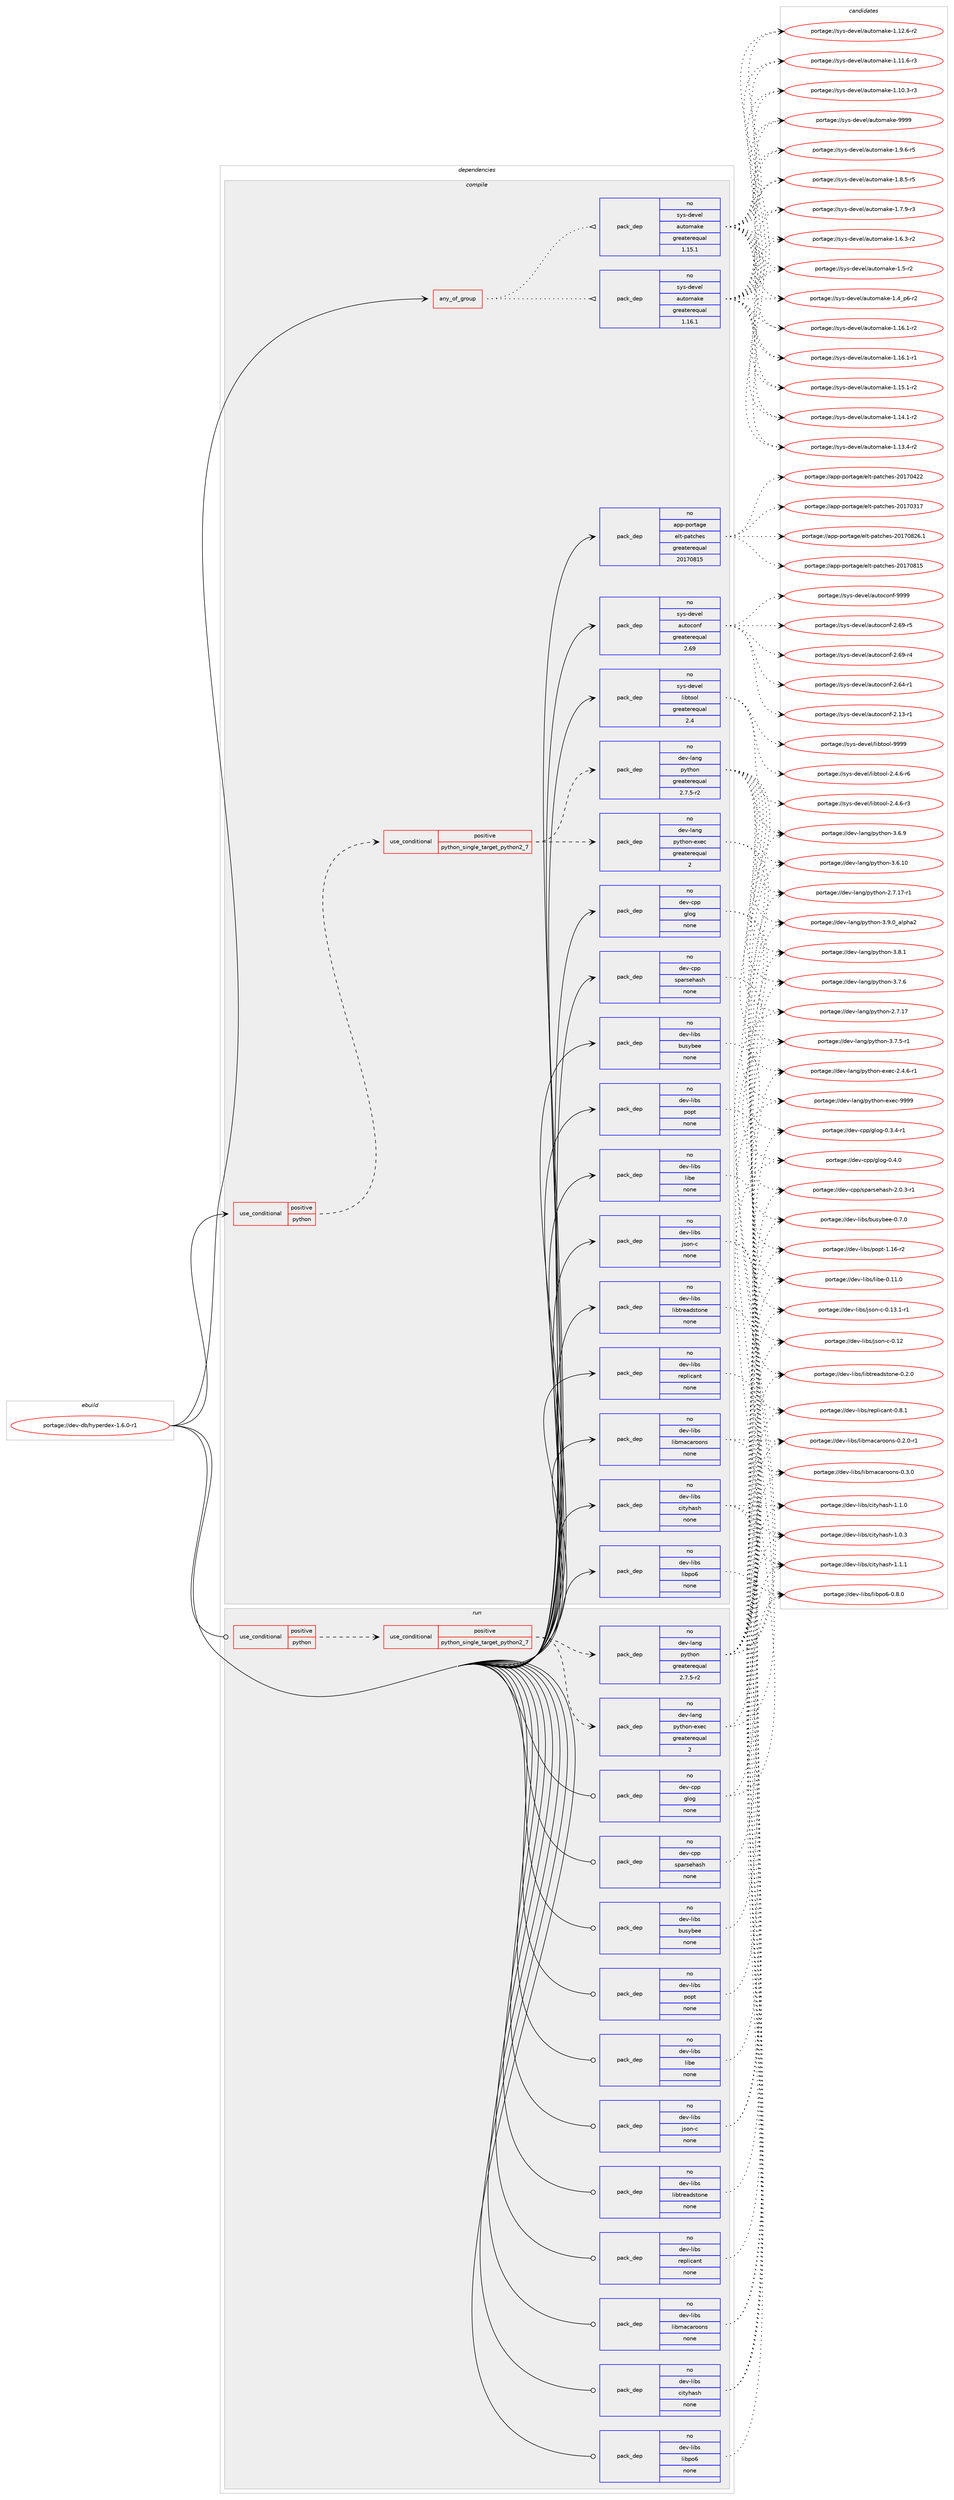 digraph prolog {

# *************
# Graph options
# *************

newrank=true;
concentrate=true;
compound=true;
graph [rankdir=LR,fontname=Helvetica,fontsize=10,ranksep=1.5];#, ranksep=2.5, nodesep=0.2];
edge  [arrowhead=vee];
node  [fontname=Helvetica,fontsize=10];

# **********
# The ebuild
# **********

subgraph cluster_leftcol {
color=gray;
label=<<i>ebuild</i>>;
id [label="portage://dev-db/hyperdex-1.6.0-r1", color=red, width=4, href="../dev-db/hyperdex-1.6.0-r1.svg"];
}

# ****************
# The dependencies
# ****************

subgraph cluster_midcol {
color=gray;
label=<<i>dependencies</i>>;
subgraph cluster_compile {
fillcolor="#eeeeee";
style=filled;
label=<<i>compile</i>>;
subgraph any7057 {
dependency584741 [label=<<TABLE BORDER="0" CELLBORDER="1" CELLSPACING="0" CELLPADDING="4"><TR><TD CELLPADDING="10">any_of_group</TD></TR></TABLE>>, shape=none, color=red];subgraph pack438717 {
dependency584742 [label=<<TABLE BORDER="0" CELLBORDER="1" CELLSPACING="0" CELLPADDING="4" WIDTH="220"><TR><TD ROWSPAN="6" CELLPADDING="30">pack_dep</TD></TR><TR><TD WIDTH="110">no</TD></TR><TR><TD>sys-devel</TD></TR><TR><TD>automake</TD></TR><TR><TD>greaterequal</TD></TR><TR><TD>1.16.1</TD></TR></TABLE>>, shape=none, color=blue];
}
dependency584741:e -> dependency584742:w [weight=20,style="dotted",arrowhead="oinv"];
subgraph pack438718 {
dependency584743 [label=<<TABLE BORDER="0" CELLBORDER="1" CELLSPACING="0" CELLPADDING="4" WIDTH="220"><TR><TD ROWSPAN="6" CELLPADDING="30">pack_dep</TD></TR><TR><TD WIDTH="110">no</TD></TR><TR><TD>sys-devel</TD></TR><TR><TD>automake</TD></TR><TR><TD>greaterequal</TD></TR><TR><TD>1.15.1</TD></TR></TABLE>>, shape=none, color=blue];
}
dependency584741:e -> dependency584743:w [weight=20,style="dotted",arrowhead="oinv"];
}
id:e -> dependency584741:w [weight=20,style="solid",arrowhead="vee"];
subgraph cond138706 {
dependency584744 [label=<<TABLE BORDER="0" CELLBORDER="1" CELLSPACING="0" CELLPADDING="4"><TR><TD ROWSPAN="3" CELLPADDING="10">use_conditional</TD></TR><TR><TD>positive</TD></TR><TR><TD>python</TD></TR></TABLE>>, shape=none, color=red];
subgraph cond138707 {
dependency584745 [label=<<TABLE BORDER="0" CELLBORDER="1" CELLSPACING="0" CELLPADDING="4"><TR><TD ROWSPAN="3" CELLPADDING="10">use_conditional</TD></TR><TR><TD>positive</TD></TR><TR><TD>python_single_target_python2_7</TD></TR></TABLE>>, shape=none, color=red];
subgraph pack438719 {
dependency584746 [label=<<TABLE BORDER="0" CELLBORDER="1" CELLSPACING="0" CELLPADDING="4" WIDTH="220"><TR><TD ROWSPAN="6" CELLPADDING="30">pack_dep</TD></TR><TR><TD WIDTH="110">no</TD></TR><TR><TD>dev-lang</TD></TR><TR><TD>python</TD></TR><TR><TD>greaterequal</TD></TR><TR><TD>2.7.5-r2</TD></TR></TABLE>>, shape=none, color=blue];
}
dependency584745:e -> dependency584746:w [weight=20,style="dashed",arrowhead="vee"];
subgraph pack438720 {
dependency584747 [label=<<TABLE BORDER="0" CELLBORDER="1" CELLSPACING="0" CELLPADDING="4" WIDTH="220"><TR><TD ROWSPAN="6" CELLPADDING="30">pack_dep</TD></TR><TR><TD WIDTH="110">no</TD></TR><TR><TD>dev-lang</TD></TR><TR><TD>python-exec</TD></TR><TR><TD>greaterequal</TD></TR><TR><TD>2</TD></TR></TABLE>>, shape=none, color=blue];
}
dependency584745:e -> dependency584747:w [weight=20,style="dashed",arrowhead="vee"];
}
dependency584744:e -> dependency584745:w [weight=20,style="dashed",arrowhead="vee"];
}
id:e -> dependency584744:w [weight=20,style="solid",arrowhead="vee"];
subgraph pack438721 {
dependency584748 [label=<<TABLE BORDER="0" CELLBORDER="1" CELLSPACING="0" CELLPADDING="4" WIDTH="220"><TR><TD ROWSPAN="6" CELLPADDING="30">pack_dep</TD></TR><TR><TD WIDTH="110">no</TD></TR><TR><TD>app-portage</TD></TR><TR><TD>elt-patches</TD></TR><TR><TD>greaterequal</TD></TR><TR><TD>20170815</TD></TR></TABLE>>, shape=none, color=blue];
}
id:e -> dependency584748:w [weight=20,style="solid",arrowhead="vee"];
subgraph pack438722 {
dependency584749 [label=<<TABLE BORDER="0" CELLBORDER="1" CELLSPACING="0" CELLPADDING="4" WIDTH="220"><TR><TD ROWSPAN="6" CELLPADDING="30">pack_dep</TD></TR><TR><TD WIDTH="110">no</TD></TR><TR><TD>dev-cpp</TD></TR><TR><TD>glog</TD></TR><TR><TD>none</TD></TR><TR><TD></TD></TR></TABLE>>, shape=none, color=blue];
}
id:e -> dependency584749:w [weight=20,style="solid",arrowhead="vee"];
subgraph pack438723 {
dependency584750 [label=<<TABLE BORDER="0" CELLBORDER="1" CELLSPACING="0" CELLPADDING="4" WIDTH="220"><TR><TD ROWSPAN="6" CELLPADDING="30">pack_dep</TD></TR><TR><TD WIDTH="110">no</TD></TR><TR><TD>dev-cpp</TD></TR><TR><TD>sparsehash</TD></TR><TR><TD>none</TD></TR><TR><TD></TD></TR></TABLE>>, shape=none, color=blue];
}
id:e -> dependency584750:w [weight=20,style="solid",arrowhead="vee"];
subgraph pack438724 {
dependency584751 [label=<<TABLE BORDER="0" CELLBORDER="1" CELLSPACING="0" CELLPADDING="4" WIDTH="220"><TR><TD ROWSPAN="6" CELLPADDING="30">pack_dep</TD></TR><TR><TD WIDTH="110">no</TD></TR><TR><TD>dev-libs</TD></TR><TR><TD>busybee</TD></TR><TR><TD>none</TD></TR><TR><TD></TD></TR></TABLE>>, shape=none, color=blue];
}
id:e -> dependency584751:w [weight=20,style="solid",arrowhead="vee"];
subgraph pack438725 {
dependency584752 [label=<<TABLE BORDER="0" CELLBORDER="1" CELLSPACING="0" CELLPADDING="4" WIDTH="220"><TR><TD ROWSPAN="6" CELLPADDING="30">pack_dep</TD></TR><TR><TD WIDTH="110">no</TD></TR><TR><TD>dev-libs</TD></TR><TR><TD>cityhash</TD></TR><TR><TD>none</TD></TR><TR><TD></TD></TR></TABLE>>, shape=none, color=blue];
}
id:e -> dependency584752:w [weight=20,style="solid",arrowhead="vee"];
subgraph pack438726 {
dependency584753 [label=<<TABLE BORDER="0" CELLBORDER="1" CELLSPACING="0" CELLPADDING="4" WIDTH="220"><TR><TD ROWSPAN="6" CELLPADDING="30">pack_dep</TD></TR><TR><TD WIDTH="110">no</TD></TR><TR><TD>dev-libs</TD></TR><TR><TD>json-c</TD></TR><TR><TD>none</TD></TR><TR><TD></TD></TR></TABLE>>, shape=none, color=blue];
}
id:e -> dependency584753:w [weight=20,style="solid",arrowhead="vee"];
subgraph pack438727 {
dependency584754 [label=<<TABLE BORDER="0" CELLBORDER="1" CELLSPACING="0" CELLPADDING="4" WIDTH="220"><TR><TD ROWSPAN="6" CELLPADDING="30">pack_dep</TD></TR><TR><TD WIDTH="110">no</TD></TR><TR><TD>dev-libs</TD></TR><TR><TD>libe</TD></TR><TR><TD>none</TD></TR><TR><TD></TD></TR></TABLE>>, shape=none, color=blue];
}
id:e -> dependency584754:w [weight=20,style="solid",arrowhead="vee"];
subgraph pack438728 {
dependency584755 [label=<<TABLE BORDER="0" CELLBORDER="1" CELLSPACING="0" CELLPADDING="4" WIDTH="220"><TR><TD ROWSPAN="6" CELLPADDING="30">pack_dep</TD></TR><TR><TD WIDTH="110">no</TD></TR><TR><TD>dev-libs</TD></TR><TR><TD>libmacaroons</TD></TR><TR><TD>none</TD></TR><TR><TD></TD></TR></TABLE>>, shape=none, color=blue];
}
id:e -> dependency584755:w [weight=20,style="solid",arrowhead="vee"];
subgraph pack438729 {
dependency584756 [label=<<TABLE BORDER="0" CELLBORDER="1" CELLSPACING="0" CELLPADDING="4" WIDTH="220"><TR><TD ROWSPAN="6" CELLPADDING="30">pack_dep</TD></TR><TR><TD WIDTH="110">no</TD></TR><TR><TD>dev-libs</TD></TR><TR><TD>libpo6</TD></TR><TR><TD>none</TD></TR><TR><TD></TD></TR></TABLE>>, shape=none, color=blue];
}
id:e -> dependency584756:w [weight=20,style="solid",arrowhead="vee"];
subgraph pack438730 {
dependency584757 [label=<<TABLE BORDER="0" CELLBORDER="1" CELLSPACING="0" CELLPADDING="4" WIDTH="220"><TR><TD ROWSPAN="6" CELLPADDING="30">pack_dep</TD></TR><TR><TD WIDTH="110">no</TD></TR><TR><TD>dev-libs</TD></TR><TR><TD>libtreadstone</TD></TR><TR><TD>none</TD></TR><TR><TD></TD></TR></TABLE>>, shape=none, color=blue];
}
id:e -> dependency584757:w [weight=20,style="solid",arrowhead="vee"];
subgraph pack438731 {
dependency584758 [label=<<TABLE BORDER="0" CELLBORDER="1" CELLSPACING="0" CELLPADDING="4" WIDTH="220"><TR><TD ROWSPAN="6" CELLPADDING="30">pack_dep</TD></TR><TR><TD WIDTH="110">no</TD></TR><TR><TD>dev-libs</TD></TR><TR><TD>popt</TD></TR><TR><TD>none</TD></TR><TR><TD></TD></TR></TABLE>>, shape=none, color=blue];
}
id:e -> dependency584758:w [weight=20,style="solid",arrowhead="vee"];
subgraph pack438732 {
dependency584759 [label=<<TABLE BORDER="0" CELLBORDER="1" CELLSPACING="0" CELLPADDING="4" WIDTH="220"><TR><TD ROWSPAN="6" CELLPADDING="30">pack_dep</TD></TR><TR><TD WIDTH="110">no</TD></TR><TR><TD>dev-libs</TD></TR><TR><TD>replicant</TD></TR><TR><TD>none</TD></TR><TR><TD></TD></TR></TABLE>>, shape=none, color=blue];
}
id:e -> dependency584759:w [weight=20,style="solid",arrowhead="vee"];
subgraph pack438733 {
dependency584760 [label=<<TABLE BORDER="0" CELLBORDER="1" CELLSPACING="0" CELLPADDING="4" WIDTH="220"><TR><TD ROWSPAN="6" CELLPADDING="30">pack_dep</TD></TR><TR><TD WIDTH="110">no</TD></TR><TR><TD>sys-devel</TD></TR><TR><TD>autoconf</TD></TR><TR><TD>greaterequal</TD></TR><TR><TD>2.69</TD></TR></TABLE>>, shape=none, color=blue];
}
id:e -> dependency584760:w [weight=20,style="solid",arrowhead="vee"];
subgraph pack438734 {
dependency584761 [label=<<TABLE BORDER="0" CELLBORDER="1" CELLSPACING="0" CELLPADDING="4" WIDTH="220"><TR><TD ROWSPAN="6" CELLPADDING="30">pack_dep</TD></TR><TR><TD WIDTH="110">no</TD></TR><TR><TD>sys-devel</TD></TR><TR><TD>libtool</TD></TR><TR><TD>greaterequal</TD></TR><TR><TD>2.4</TD></TR></TABLE>>, shape=none, color=blue];
}
id:e -> dependency584761:w [weight=20,style="solid",arrowhead="vee"];
}
subgraph cluster_compileandrun {
fillcolor="#eeeeee";
style=filled;
label=<<i>compile and run</i>>;
}
subgraph cluster_run {
fillcolor="#eeeeee";
style=filled;
label=<<i>run</i>>;
subgraph cond138708 {
dependency584762 [label=<<TABLE BORDER="0" CELLBORDER="1" CELLSPACING="0" CELLPADDING="4"><TR><TD ROWSPAN="3" CELLPADDING="10">use_conditional</TD></TR><TR><TD>positive</TD></TR><TR><TD>python</TD></TR></TABLE>>, shape=none, color=red];
subgraph cond138709 {
dependency584763 [label=<<TABLE BORDER="0" CELLBORDER="1" CELLSPACING="0" CELLPADDING="4"><TR><TD ROWSPAN="3" CELLPADDING="10">use_conditional</TD></TR><TR><TD>positive</TD></TR><TR><TD>python_single_target_python2_7</TD></TR></TABLE>>, shape=none, color=red];
subgraph pack438735 {
dependency584764 [label=<<TABLE BORDER="0" CELLBORDER="1" CELLSPACING="0" CELLPADDING="4" WIDTH="220"><TR><TD ROWSPAN="6" CELLPADDING="30">pack_dep</TD></TR><TR><TD WIDTH="110">no</TD></TR><TR><TD>dev-lang</TD></TR><TR><TD>python</TD></TR><TR><TD>greaterequal</TD></TR><TR><TD>2.7.5-r2</TD></TR></TABLE>>, shape=none, color=blue];
}
dependency584763:e -> dependency584764:w [weight=20,style="dashed",arrowhead="vee"];
subgraph pack438736 {
dependency584765 [label=<<TABLE BORDER="0" CELLBORDER="1" CELLSPACING="0" CELLPADDING="4" WIDTH="220"><TR><TD ROWSPAN="6" CELLPADDING="30">pack_dep</TD></TR><TR><TD WIDTH="110">no</TD></TR><TR><TD>dev-lang</TD></TR><TR><TD>python-exec</TD></TR><TR><TD>greaterequal</TD></TR><TR><TD>2</TD></TR></TABLE>>, shape=none, color=blue];
}
dependency584763:e -> dependency584765:w [weight=20,style="dashed",arrowhead="vee"];
}
dependency584762:e -> dependency584763:w [weight=20,style="dashed",arrowhead="vee"];
}
id:e -> dependency584762:w [weight=20,style="solid",arrowhead="odot"];
subgraph pack438737 {
dependency584766 [label=<<TABLE BORDER="0" CELLBORDER="1" CELLSPACING="0" CELLPADDING="4" WIDTH="220"><TR><TD ROWSPAN="6" CELLPADDING="30">pack_dep</TD></TR><TR><TD WIDTH="110">no</TD></TR><TR><TD>dev-cpp</TD></TR><TR><TD>glog</TD></TR><TR><TD>none</TD></TR><TR><TD></TD></TR></TABLE>>, shape=none, color=blue];
}
id:e -> dependency584766:w [weight=20,style="solid",arrowhead="odot"];
subgraph pack438738 {
dependency584767 [label=<<TABLE BORDER="0" CELLBORDER="1" CELLSPACING="0" CELLPADDING="4" WIDTH="220"><TR><TD ROWSPAN="6" CELLPADDING="30">pack_dep</TD></TR><TR><TD WIDTH="110">no</TD></TR><TR><TD>dev-cpp</TD></TR><TR><TD>sparsehash</TD></TR><TR><TD>none</TD></TR><TR><TD></TD></TR></TABLE>>, shape=none, color=blue];
}
id:e -> dependency584767:w [weight=20,style="solid",arrowhead="odot"];
subgraph pack438739 {
dependency584768 [label=<<TABLE BORDER="0" CELLBORDER="1" CELLSPACING="0" CELLPADDING="4" WIDTH="220"><TR><TD ROWSPAN="6" CELLPADDING="30">pack_dep</TD></TR><TR><TD WIDTH="110">no</TD></TR><TR><TD>dev-libs</TD></TR><TR><TD>busybee</TD></TR><TR><TD>none</TD></TR><TR><TD></TD></TR></TABLE>>, shape=none, color=blue];
}
id:e -> dependency584768:w [weight=20,style="solid",arrowhead="odot"];
subgraph pack438740 {
dependency584769 [label=<<TABLE BORDER="0" CELLBORDER="1" CELLSPACING="0" CELLPADDING="4" WIDTH="220"><TR><TD ROWSPAN="6" CELLPADDING="30">pack_dep</TD></TR><TR><TD WIDTH="110">no</TD></TR><TR><TD>dev-libs</TD></TR><TR><TD>cityhash</TD></TR><TR><TD>none</TD></TR><TR><TD></TD></TR></TABLE>>, shape=none, color=blue];
}
id:e -> dependency584769:w [weight=20,style="solid",arrowhead="odot"];
subgraph pack438741 {
dependency584770 [label=<<TABLE BORDER="0" CELLBORDER="1" CELLSPACING="0" CELLPADDING="4" WIDTH="220"><TR><TD ROWSPAN="6" CELLPADDING="30">pack_dep</TD></TR><TR><TD WIDTH="110">no</TD></TR><TR><TD>dev-libs</TD></TR><TR><TD>json-c</TD></TR><TR><TD>none</TD></TR><TR><TD></TD></TR></TABLE>>, shape=none, color=blue];
}
id:e -> dependency584770:w [weight=20,style="solid",arrowhead="odot"];
subgraph pack438742 {
dependency584771 [label=<<TABLE BORDER="0" CELLBORDER="1" CELLSPACING="0" CELLPADDING="4" WIDTH="220"><TR><TD ROWSPAN="6" CELLPADDING="30">pack_dep</TD></TR><TR><TD WIDTH="110">no</TD></TR><TR><TD>dev-libs</TD></TR><TR><TD>libe</TD></TR><TR><TD>none</TD></TR><TR><TD></TD></TR></TABLE>>, shape=none, color=blue];
}
id:e -> dependency584771:w [weight=20,style="solid",arrowhead="odot"];
subgraph pack438743 {
dependency584772 [label=<<TABLE BORDER="0" CELLBORDER="1" CELLSPACING="0" CELLPADDING="4" WIDTH="220"><TR><TD ROWSPAN="6" CELLPADDING="30">pack_dep</TD></TR><TR><TD WIDTH="110">no</TD></TR><TR><TD>dev-libs</TD></TR><TR><TD>libmacaroons</TD></TR><TR><TD>none</TD></TR><TR><TD></TD></TR></TABLE>>, shape=none, color=blue];
}
id:e -> dependency584772:w [weight=20,style="solid",arrowhead="odot"];
subgraph pack438744 {
dependency584773 [label=<<TABLE BORDER="0" CELLBORDER="1" CELLSPACING="0" CELLPADDING="4" WIDTH="220"><TR><TD ROWSPAN="6" CELLPADDING="30">pack_dep</TD></TR><TR><TD WIDTH="110">no</TD></TR><TR><TD>dev-libs</TD></TR><TR><TD>libpo6</TD></TR><TR><TD>none</TD></TR><TR><TD></TD></TR></TABLE>>, shape=none, color=blue];
}
id:e -> dependency584773:w [weight=20,style="solid",arrowhead="odot"];
subgraph pack438745 {
dependency584774 [label=<<TABLE BORDER="0" CELLBORDER="1" CELLSPACING="0" CELLPADDING="4" WIDTH="220"><TR><TD ROWSPAN="6" CELLPADDING="30">pack_dep</TD></TR><TR><TD WIDTH="110">no</TD></TR><TR><TD>dev-libs</TD></TR><TR><TD>libtreadstone</TD></TR><TR><TD>none</TD></TR><TR><TD></TD></TR></TABLE>>, shape=none, color=blue];
}
id:e -> dependency584774:w [weight=20,style="solid",arrowhead="odot"];
subgraph pack438746 {
dependency584775 [label=<<TABLE BORDER="0" CELLBORDER="1" CELLSPACING="0" CELLPADDING="4" WIDTH="220"><TR><TD ROWSPAN="6" CELLPADDING="30">pack_dep</TD></TR><TR><TD WIDTH="110">no</TD></TR><TR><TD>dev-libs</TD></TR><TR><TD>popt</TD></TR><TR><TD>none</TD></TR><TR><TD></TD></TR></TABLE>>, shape=none, color=blue];
}
id:e -> dependency584775:w [weight=20,style="solid",arrowhead="odot"];
subgraph pack438747 {
dependency584776 [label=<<TABLE BORDER="0" CELLBORDER="1" CELLSPACING="0" CELLPADDING="4" WIDTH="220"><TR><TD ROWSPAN="6" CELLPADDING="30">pack_dep</TD></TR><TR><TD WIDTH="110">no</TD></TR><TR><TD>dev-libs</TD></TR><TR><TD>replicant</TD></TR><TR><TD>none</TD></TR><TR><TD></TD></TR></TABLE>>, shape=none, color=blue];
}
id:e -> dependency584776:w [weight=20,style="solid",arrowhead="odot"];
}
}

# **************
# The candidates
# **************

subgraph cluster_choices {
rank=same;
color=gray;
label=<<i>candidates</i>>;

subgraph choice438717 {
color=black;
nodesep=1;
choice115121115451001011181011084797117116111109971071014557575757 [label="portage://sys-devel/automake-9999", color=red, width=4,href="../sys-devel/automake-9999.svg"];
choice115121115451001011181011084797117116111109971071014549465746544511453 [label="portage://sys-devel/automake-1.9.6-r5", color=red, width=4,href="../sys-devel/automake-1.9.6-r5.svg"];
choice115121115451001011181011084797117116111109971071014549465646534511453 [label="portage://sys-devel/automake-1.8.5-r5", color=red, width=4,href="../sys-devel/automake-1.8.5-r5.svg"];
choice115121115451001011181011084797117116111109971071014549465546574511451 [label="portage://sys-devel/automake-1.7.9-r3", color=red, width=4,href="../sys-devel/automake-1.7.9-r3.svg"];
choice115121115451001011181011084797117116111109971071014549465446514511450 [label="portage://sys-devel/automake-1.6.3-r2", color=red, width=4,href="../sys-devel/automake-1.6.3-r2.svg"];
choice11512111545100101118101108479711711611110997107101454946534511450 [label="portage://sys-devel/automake-1.5-r2", color=red, width=4,href="../sys-devel/automake-1.5-r2.svg"];
choice115121115451001011181011084797117116111109971071014549465295112544511450 [label="portage://sys-devel/automake-1.4_p6-r2", color=red, width=4,href="../sys-devel/automake-1.4_p6-r2.svg"];
choice11512111545100101118101108479711711611110997107101454946495446494511450 [label="portage://sys-devel/automake-1.16.1-r2", color=red, width=4,href="../sys-devel/automake-1.16.1-r2.svg"];
choice11512111545100101118101108479711711611110997107101454946495446494511449 [label="portage://sys-devel/automake-1.16.1-r1", color=red, width=4,href="../sys-devel/automake-1.16.1-r1.svg"];
choice11512111545100101118101108479711711611110997107101454946495346494511450 [label="portage://sys-devel/automake-1.15.1-r2", color=red, width=4,href="../sys-devel/automake-1.15.1-r2.svg"];
choice11512111545100101118101108479711711611110997107101454946495246494511450 [label="portage://sys-devel/automake-1.14.1-r2", color=red, width=4,href="../sys-devel/automake-1.14.1-r2.svg"];
choice11512111545100101118101108479711711611110997107101454946495146524511450 [label="portage://sys-devel/automake-1.13.4-r2", color=red, width=4,href="../sys-devel/automake-1.13.4-r2.svg"];
choice11512111545100101118101108479711711611110997107101454946495046544511450 [label="portage://sys-devel/automake-1.12.6-r2", color=red, width=4,href="../sys-devel/automake-1.12.6-r2.svg"];
choice11512111545100101118101108479711711611110997107101454946494946544511451 [label="portage://sys-devel/automake-1.11.6-r3", color=red, width=4,href="../sys-devel/automake-1.11.6-r3.svg"];
choice11512111545100101118101108479711711611110997107101454946494846514511451 [label="portage://sys-devel/automake-1.10.3-r3", color=red, width=4,href="../sys-devel/automake-1.10.3-r3.svg"];
dependency584742:e -> choice115121115451001011181011084797117116111109971071014557575757:w [style=dotted,weight="100"];
dependency584742:e -> choice115121115451001011181011084797117116111109971071014549465746544511453:w [style=dotted,weight="100"];
dependency584742:e -> choice115121115451001011181011084797117116111109971071014549465646534511453:w [style=dotted,weight="100"];
dependency584742:e -> choice115121115451001011181011084797117116111109971071014549465546574511451:w [style=dotted,weight="100"];
dependency584742:e -> choice115121115451001011181011084797117116111109971071014549465446514511450:w [style=dotted,weight="100"];
dependency584742:e -> choice11512111545100101118101108479711711611110997107101454946534511450:w [style=dotted,weight="100"];
dependency584742:e -> choice115121115451001011181011084797117116111109971071014549465295112544511450:w [style=dotted,weight="100"];
dependency584742:e -> choice11512111545100101118101108479711711611110997107101454946495446494511450:w [style=dotted,weight="100"];
dependency584742:e -> choice11512111545100101118101108479711711611110997107101454946495446494511449:w [style=dotted,weight="100"];
dependency584742:e -> choice11512111545100101118101108479711711611110997107101454946495346494511450:w [style=dotted,weight="100"];
dependency584742:e -> choice11512111545100101118101108479711711611110997107101454946495246494511450:w [style=dotted,weight="100"];
dependency584742:e -> choice11512111545100101118101108479711711611110997107101454946495146524511450:w [style=dotted,weight="100"];
dependency584742:e -> choice11512111545100101118101108479711711611110997107101454946495046544511450:w [style=dotted,weight="100"];
dependency584742:e -> choice11512111545100101118101108479711711611110997107101454946494946544511451:w [style=dotted,weight="100"];
dependency584742:e -> choice11512111545100101118101108479711711611110997107101454946494846514511451:w [style=dotted,weight="100"];
}
subgraph choice438718 {
color=black;
nodesep=1;
choice115121115451001011181011084797117116111109971071014557575757 [label="portage://sys-devel/automake-9999", color=red, width=4,href="../sys-devel/automake-9999.svg"];
choice115121115451001011181011084797117116111109971071014549465746544511453 [label="portage://sys-devel/automake-1.9.6-r5", color=red, width=4,href="../sys-devel/automake-1.9.6-r5.svg"];
choice115121115451001011181011084797117116111109971071014549465646534511453 [label="portage://sys-devel/automake-1.8.5-r5", color=red, width=4,href="../sys-devel/automake-1.8.5-r5.svg"];
choice115121115451001011181011084797117116111109971071014549465546574511451 [label="portage://sys-devel/automake-1.7.9-r3", color=red, width=4,href="../sys-devel/automake-1.7.9-r3.svg"];
choice115121115451001011181011084797117116111109971071014549465446514511450 [label="portage://sys-devel/automake-1.6.3-r2", color=red, width=4,href="../sys-devel/automake-1.6.3-r2.svg"];
choice11512111545100101118101108479711711611110997107101454946534511450 [label="portage://sys-devel/automake-1.5-r2", color=red, width=4,href="../sys-devel/automake-1.5-r2.svg"];
choice115121115451001011181011084797117116111109971071014549465295112544511450 [label="portage://sys-devel/automake-1.4_p6-r2", color=red, width=4,href="../sys-devel/automake-1.4_p6-r2.svg"];
choice11512111545100101118101108479711711611110997107101454946495446494511450 [label="portage://sys-devel/automake-1.16.1-r2", color=red, width=4,href="../sys-devel/automake-1.16.1-r2.svg"];
choice11512111545100101118101108479711711611110997107101454946495446494511449 [label="portage://sys-devel/automake-1.16.1-r1", color=red, width=4,href="../sys-devel/automake-1.16.1-r1.svg"];
choice11512111545100101118101108479711711611110997107101454946495346494511450 [label="portage://sys-devel/automake-1.15.1-r2", color=red, width=4,href="../sys-devel/automake-1.15.1-r2.svg"];
choice11512111545100101118101108479711711611110997107101454946495246494511450 [label="portage://sys-devel/automake-1.14.1-r2", color=red, width=4,href="../sys-devel/automake-1.14.1-r2.svg"];
choice11512111545100101118101108479711711611110997107101454946495146524511450 [label="portage://sys-devel/automake-1.13.4-r2", color=red, width=4,href="../sys-devel/automake-1.13.4-r2.svg"];
choice11512111545100101118101108479711711611110997107101454946495046544511450 [label="portage://sys-devel/automake-1.12.6-r2", color=red, width=4,href="../sys-devel/automake-1.12.6-r2.svg"];
choice11512111545100101118101108479711711611110997107101454946494946544511451 [label="portage://sys-devel/automake-1.11.6-r3", color=red, width=4,href="../sys-devel/automake-1.11.6-r3.svg"];
choice11512111545100101118101108479711711611110997107101454946494846514511451 [label="portage://sys-devel/automake-1.10.3-r3", color=red, width=4,href="../sys-devel/automake-1.10.3-r3.svg"];
dependency584743:e -> choice115121115451001011181011084797117116111109971071014557575757:w [style=dotted,weight="100"];
dependency584743:e -> choice115121115451001011181011084797117116111109971071014549465746544511453:w [style=dotted,weight="100"];
dependency584743:e -> choice115121115451001011181011084797117116111109971071014549465646534511453:w [style=dotted,weight="100"];
dependency584743:e -> choice115121115451001011181011084797117116111109971071014549465546574511451:w [style=dotted,weight="100"];
dependency584743:e -> choice115121115451001011181011084797117116111109971071014549465446514511450:w [style=dotted,weight="100"];
dependency584743:e -> choice11512111545100101118101108479711711611110997107101454946534511450:w [style=dotted,weight="100"];
dependency584743:e -> choice115121115451001011181011084797117116111109971071014549465295112544511450:w [style=dotted,weight="100"];
dependency584743:e -> choice11512111545100101118101108479711711611110997107101454946495446494511450:w [style=dotted,weight="100"];
dependency584743:e -> choice11512111545100101118101108479711711611110997107101454946495446494511449:w [style=dotted,weight="100"];
dependency584743:e -> choice11512111545100101118101108479711711611110997107101454946495346494511450:w [style=dotted,weight="100"];
dependency584743:e -> choice11512111545100101118101108479711711611110997107101454946495246494511450:w [style=dotted,weight="100"];
dependency584743:e -> choice11512111545100101118101108479711711611110997107101454946495146524511450:w [style=dotted,weight="100"];
dependency584743:e -> choice11512111545100101118101108479711711611110997107101454946495046544511450:w [style=dotted,weight="100"];
dependency584743:e -> choice11512111545100101118101108479711711611110997107101454946494946544511451:w [style=dotted,weight="100"];
dependency584743:e -> choice11512111545100101118101108479711711611110997107101454946494846514511451:w [style=dotted,weight="100"];
}
subgraph choice438719 {
color=black;
nodesep=1;
choice10010111845108971101034711212111610411111045514657464895971081121049750 [label="portage://dev-lang/python-3.9.0_alpha2", color=red, width=4,href="../dev-lang/python-3.9.0_alpha2.svg"];
choice100101118451089711010347112121116104111110455146564649 [label="portage://dev-lang/python-3.8.1", color=red, width=4,href="../dev-lang/python-3.8.1.svg"];
choice100101118451089711010347112121116104111110455146554654 [label="portage://dev-lang/python-3.7.6", color=red, width=4,href="../dev-lang/python-3.7.6.svg"];
choice1001011184510897110103471121211161041111104551465546534511449 [label="portage://dev-lang/python-3.7.5-r1", color=red, width=4,href="../dev-lang/python-3.7.5-r1.svg"];
choice100101118451089711010347112121116104111110455146544657 [label="portage://dev-lang/python-3.6.9", color=red, width=4,href="../dev-lang/python-3.6.9.svg"];
choice10010111845108971101034711212111610411111045514654464948 [label="portage://dev-lang/python-3.6.10", color=red, width=4,href="../dev-lang/python-3.6.10.svg"];
choice100101118451089711010347112121116104111110455046554649554511449 [label="portage://dev-lang/python-2.7.17-r1", color=red, width=4,href="../dev-lang/python-2.7.17-r1.svg"];
choice10010111845108971101034711212111610411111045504655464955 [label="portage://dev-lang/python-2.7.17", color=red, width=4,href="../dev-lang/python-2.7.17.svg"];
dependency584746:e -> choice10010111845108971101034711212111610411111045514657464895971081121049750:w [style=dotted,weight="100"];
dependency584746:e -> choice100101118451089711010347112121116104111110455146564649:w [style=dotted,weight="100"];
dependency584746:e -> choice100101118451089711010347112121116104111110455146554654:w [style=dotted,weight="100"];
dependency584746:e -> choice1001011184510897110103471121211161041111104551465546534511449:w [style=dotted,weight="100"];
dependency584746:e -> choice100101118451089711010347112121116104111110455146544657:w [style=dotted,weight="100"];
dependency584746:e -> choice10010111845108971101034711212111610411111045514654464948:w [style=dotted,weight="100"];
dependency584746:e -> choice100101118451089711010347112121116104111110455046554649554511449:w [style=dotted,weight="100"];
dependency584746:e -> choice10010111845108971101034711212111610411111045504655464955:w [style=dotted,weight="100"];
}
subgraph choice438720 {
color=black;
nodesep=1;
choice10010111845108971101034711212111610411111045101120101994557575757 [label="portage://dev-lang/python-exec-9999", color=red, width=4,href="../dev-lang/python-exec-9999.svg"];
choice10010111845108971101034711212111610411111045101120101994550465246544511449 [label="portage://dev-lang/python-exec-2.4.6-r1", color=red, width=4,href="../dev-lang/python-exec-2.4.6-r1.svg"];
dependency584747:e -> choice10010111845108971101034711212111610411111045101120101994557575757:w [style=dotted,weight="100"];
dependency584747:e -> choice10010111845108971101034711212111610411111045101120101994550465246544511449:w [style=dotted,weight="100"];
}
subgraph choice438721 {
color=black;
nodesep=1;
choice971121124511211111411697103101471011081164511297116991041011154550484955485650544649 [label="portage://app-portage/elt-patches-20170826.1", color=red, width=4,href="../app-portage/elt-patches-20170826.1.svg"];
choice97112112451121111141169710310147101108116451129711699104101115455048495548564953 [label="portage://app-portage/elt-patches-20170815", color=red, width=4,href="../app-portage/elt-patches-20170815.svg"];
choice97112112451121111141169710310147101108116451129711699104101115455048495548525050 [label="portage://app-portage/elt-patches-20170422", color=red, width=4,href="../app-portage/elt-patches-20170422.svg"];
choice97112112451121111141169710310147101108116451129711699104101115455048495548514955 [label="portage://app-portage/elt-patches-20170317", color=red, width=4,href="../app-portage/elt-patches-20170317.svg"];
dependency584748:e -> choice971121124511211111411697103101471011081164511297116991041011154550484955485650544649:w [style=dotted,weight="100"];
dependency584748:e -> choice97112112451121111141169710310147101108116451129711699104101115455048495548564953:w [style=dotted,weight="100"];
dependency584748:e -> choice97112112451121111141169710310147101108116451129711699104101115455048495548525050:w [style=dotted,weight="100"];
dependency584748:e -> choice97112112451121111141169710310147101108116451129711699104101115455048495548514955:w [style=dotted,weight="100"];
}
subgraph choice438722 {
color=black;
nodesep=1;
choice100101118459911211247103108111103454846524648 [label="portage://dev-cpp/glog-0.4.0", color=red, width=4,href="../dev-cpp/glog-0.4.0.svg"];
choice1001011184599112112471031081111034548465146524511449 [label="portage://dev-cpp/glog-0.3.4-r1", color=red, width=4,href="../dev-cpp/glog-0.3.4-r1.svg"];
dependency584749:e -> choice100101118459911211247103108111103454846524648:w [style=dotted,weight="100"];
dependency584749:e -> choice1001011184599112112471031081111034548465146524511449:w [style=dotted,weight="100"];
}
subgraph choice438723 {
color=black;
nodesep=1;
choice10010111845991121124711511297114115101104971151044550464846514511449 [label="portage://dev-cpp/sparsehash-2.0.3-r1", color=red, width=4,href="../dev-cpp/sparsehash-2.0.3-r1.svg"];
dependency584750:e -> choice10010111845991121124711511297114115101104971151044550464846514511449:w [style=dotted,weight="100"];
}
subgraph choice438724 {
color=black;
nodesep=1;
choice1001011184510810598115479811711512198101101454846554648 [label="portage://dev-libs/busybee-0.7.0", color=red, width=4,href="../dev-libs/busybee-0.7.0.svg"];
dependency584751:e -> choice1001011184510810598115479811711512198101101454846554648:w [style=dotted,weight="100"];
}
subgraph choice438725 {
color=black;
nodesep=1;
choice1001011184510810598115479910511612110497115104454946494649 [label="portage://dev-libs/cityhash-1.1.1", color=red, width=4,href="../dev-libs/cityhash-1.1.1.svg"];
choice1001011184510810598115479910511612110497115104454946494648 [label="portage://dev-libs/cityhash-1.1.0", color=red, width=4,href="../dev-libs/cityhash-1.1.0.svg"];
choice1001011184510810598115479910511612110497115104454946484651 [label="portage://dev-libs/cityhash-1.0.3", color=red, width=4,href="../dev-libs/cityhash-1.0.3.svg"];
dependency584752:e -> choice1001011184510810598115479910511612110497115104454946494649:w [style=dotted,weight="100"];
dependency584752:e -> choice1001011184510810598115479910511612110497115104454946494648:w [style=dotted,weight="100"];
dependency584752:e -> choice1001011184510810598115479910511612110497115104454946484651:w [style=dotted,weight="100"];
}
subgraph choice438726 {
color=black;
nodesep=1;
choice1001011184510810598115471061151111104599454846495146494511449 [label="portage://dev-libs/json-c-0.13.1-r1", color=red, width=4,href="../dev-libs/json-c-0.13.1-r1.svg"];
choice10010111845108105981154710611511111045994548464950 [label="portage://dev-libs/json-c-0.12", color=red, width=4,href="../dev-libs/json-c-0.12.svg"];
dependency584753:e -> choice1001011184510810598115471061151111104599454846495146494511449:w [style=dotted,weight="100"];
dependency584753:e -> choice10010111845108105981154710611511111045994548464950:w [style=dotted,weight="100"];
}
subgraph choice438727 {
color=black;
nodesep=1;
choice1001011184510810598115471081059810145484649494648 [label="portage://dev-libs/libe-0.11.0", color=red, width=4,href="../dev-libs/libe-0.11.0.svg"];
dependency584754:e -> choice1001011184510810598115471081059810145484649494648:w [style=dotted,weight="100"];
}
subgraph choice438728 {
color=black;
nodesep=1;
choice10010111845108105981154710810598109979997114111111110115454846514648 [label="portage://dev-libs/libmacaroons-0.3.0", color=red, width=4,href="../dev-libs/libmacaroons-0.3.0.svg"];
choice100101118451081059811547108105981099799971141111111101154548465046484511449 [label="portage://dev-libs/libmacaroons-0.2.0-r1", color=red, width=4,href="../dev-libs/libmacaroons-0.2.0-r1.svg"];
dependency584755:e -> choice10010111845108105981154710810598109979997114111111110115454846514648:w [style=dotted,weight="100"];
dependency584755:e -> choice100101118451081059811547108105981099799971141111111101154548465046484511449:w [style=dotted,weight="100"];
}
subgraph choice438729 {
color=black;
nodesep=1;
choice1001011184510810598115471081059811211154454846564648 [label="portage://dev-libs/libpo6-0.8.0", color=red, width=4,href="../dev-libs/libpo6-0.8.0.svg"];
dependency584756:e -> choice1001011184510810598115471081059811211154454846564648:w [style=dotted,weight="100"];
}
subgraph choice438730 {
color=black;
nodesep=1;
choice1001011184510810598115471081059811611410197100115116111110101454846504648 [label="portage://dev-libs/libtreadstone-0.2.0", color=red, width=4,href="../dev-libs/libtreadstone-0.2.0.svg"];
dependency584757:e -> choice1001011184510810598115471081059811611410197100115116111110101454846504648:w [style=dotted,weight="100"];
}
subgraph choice438731 {
color=black;
nodesep=1;
choice10010111845108105981154711211111211645494649544511450 [label="portage://dev-libs/popt-1.16-r2", color=red, width=4,href="../dev-libs/popt-1.16-r2.svg"];
dependency584758:e -> choice10010111845108105981154711211111211645494649544511450:w [style=dotted,weight="100"];
}
subgraph choice438732 {
color=black;
nodesep=1;
choice1001011184510810598115471141011121081059997110116454846564649 [label="portage://dev-libs/replicant-0.8.1", color=red, width=4,href="../dev-libs/replicant-0.8.1.svg"];
dependency584759:e -> choice1001011184510810598115471141011121081059997110116454846564649:w [style=dotted,weight="100"];
}
subgraph choice438733 {
color=black;
nodesep=1;
choice115121115451001011181011084797117116111991111101024557575757 [label="portage://sys-devel/autoconf-9999", color=red, width=4,href="../sys-devel/autoconf-9999.svg"];
choice1151211154510010111810110847971171161119911111010245504654574511453 [label="portage://sys-devel/autoconf-2.69-r5", color=red, width=4,href="../sys-devel/autoconf-2.69-r5.svg"];
choice1151211154510010111810110847971171161119911111010245504654574511452 [label="portage://sys-devel/autoconf-2.69-r4", color=red, width=4,href="../sys-devel/autoconf-2.69-r4.svg"];
choice1151211154510010111810110847971171161119911111010245504654524511449 [label="portage://sys-devel/autoconf-2.64-r1", color=red, width=4,href="../sys-devel/autoconf-2.64-r1.svg"];
choice1151211154510010111810110847971171161119911111010245504649514511449 [label="portage://sys-devel/autoconf-2.13-r1", color=red, width=4,href="../sys-devel/autoconf-2.13-r1.svg"];
dependency584760:e -> choice115121115451001011181011084797117116111991111101024557575757:w [style=dotted,weight="100"];
dependency584760:e -> choice1151211154510010111810110847971171161119911111010245504654574511453:w [style=dotted,weight="100"];
dependency584760:e -> choice1151211154510010111810110847971171161119911111010245504654574511452:w [style=dotted,weight="100"];
dependency584760:e -> choice1151211154510010111810110847971171161119911111010245504654524511449:w [style=dotted,weight="100"];
dependency584760:e -> choice1151211154510010111810110847971171161119911111010245504649514511449:w [style=dotted,weight="100"];
}
subgraph choice438734 {
color=black;
nodesep=1;
choice1151211154510010111810110847108105981161111111084557575757 [label="portage://sys-devel/libtool-9999", color=red, width=4,href="../sys-devel/libtool-9999.svg"];
choice1151211154510010111810110847108105981161111111084550465246544511454 [label="portage://sys-devel/libtool-2.4.6-r6", color=red, width=4,href="../sys-devel/libtool-2.4.6-r6.svg"];
choice1151211154510010111810110847108105981161111111084550465246544511451 [label="portage://sys-devel/libtool-2.4.6-r3", color=red, width=4,href="../sys-devel/libtool-2.4.6-r3.svg"];
dependency584761:e -> choice1151211154510010111810110847108105981161111111084557575757:w [style=dotted,weight="100"];
dependency584761:e -> choice1151211154510010111810110847108105981161111111084550465246544511454:w [style=dotted,weight="100"];
dependency584761:e -> choice1151211154510010111810110847108105981161111111084550465246544511451:w [style=dotted,weight="100"];
}
subgraph choice438735 {
color=black;
nodesep=1;
choice10010111845108971101034711212111610411111045514657464895971081121049750 [label="portage://dev-lang/python-3.9.0_alpha2", color=red, width=4,href="../dev-lang/python-3.9.0_alpha2.svg"];
choice100101118451089711010347112121116104111110455146564649 [label="portage://dev-lang/python-3.8.1", color=red, width=4,href="../dev-lang/python-3.8.1.svg"];
choice100101118451089711010347112121116104111110455146554654 [label="portage://dev-lang/python-3.7.6", color=red, width=4,href="../dev-lang/python-3.7.6.svg"];
choice1001011184510897110103471121211161041111104551465546534511449 [label="portage://dev-lang/python-3.7.5-r1", color=red, width=4,href="../dev-lang/python-3.7.5-r1.svg"];
choice100101118451089711010347112121116104111110455146544657 [label="portage://dev-lang/python-3.6.9", color=red, width=4,href="../dev-lang/python-3.6.9.svg"];
choice10010111845108971101034711212111610411111045514654464948 [label="portage://dev-lang/python-3.6.10", color=red, width=4,href="../dev-lang/python-3.6.10.svg"];
choice100101118451089711010347112121116104111110455046554649554511449 [label="portage://dev-lang/python-2.7.17-r1", color=red, width=4,href="../dev-lang/python-2.7.17-r1.svg"];
choice10010111845108971101034711212111610411111045504655464955 [label="portage://dev-lang/python-2.7.17", color=red, width=4,href="../dev-lang/python-2.7.17.svg"];
dependency584764:e -> choice10010111845108971101034711212111610411111045514657464895971081121049750:w [style=dotted,weight="100"];
dependency584764:e -> choice100101118451089711010347112121116104111110455146564649:w [style=dotted,weight="100"];
dependency584764:e -> choice100101118451089711010347112121116104111110455146554654:w [style=dotted,weight="100"];
dependency584764:e -> choice1001011184510897110103471121211161041111104551465546534511449:w [style=dotted,weight="100"];
dependency584764:e -> choice100101118451089711010347112121116104111110455146544657:w [style=dotted,weight="100"];
dependency584764:e -> choice10010111845108971101034711212111610411111045514654464948:w [style=dotted,weight="100"];
dependency584764:e -> choice100101118451089711010347112121116104111110455046554649554511449:w [style=dotted,weight="100"];
dependency584764:e -> choice10010111845108971101034711212111610411111045504655464955:w [style=dotted,weight="100"];
}
subgraph choice438736 {
color=black;
nodesep=1;
choice10010111845108971101034711212111610411111045101120101994557575757 [label="portage://dev-lang/python-exec-9999", color=red, width=4,href="../dev-lang/python-exec-9999.svg"];
choice10010111845108971101034711212111610411111045101120101994550465246544511449 [label="portage://dev-lang/python-exec-2.4.6-r1", color=red, width=4,href="../dev-lang/python-exec-2.4.6-r1.svg"];
dependency584765:e -> choice10010111845108971101034711212111610411111045101120101994557575757:w [style=dotted,weight="100"];
dependency584765:e -> choice10010111845108971101034711212111610411111045101120101994550465246544511449:w [style=dotted,weight="100"];
}
subgraph choice438737 {
color=black;
nodesep=1;
choice100101118459911211247103108111103454846524648 [label="portage://dev-cpp/glog-0.4.0", color=red, width=4,href="../dev-cpp/glog-0.4.0.svg"];
choice1001011184599112112471031081111034548465146524511449 [label="portage://dev-cpp/glog-0.3.4-r1", color=red, width=4,href="../dev-cpp/glog-0.3.4-r1.svg"];
dependency584766:e -> choice100101118459911211247103108111103454846524648:w [style=dotted,weight="100"];
dependency584766:e -> choice1001011184599112112471031081111034548465146524511449:w [style=dotted,weight="100"];
}
subgraph choice438738 {
color=black;
nodesep=1;
choice10010111845991121124711511297114115101104971151044550464846514511449 [label="portage://dev-cpp/sparsehash-2.0.3-r1", color=red, width=4,href="../dev-cpp/sparsehash-2.0.3-r1.svg"];
dependency584767:e -> choice10010111845991121124711511297114115101104971151044550464846514511449:w [style=dotted,weight="100"];
}
subgraph choice438739 {
color=black;
nodesep=1;
choice1001011184510810598115479811711512198101101454846554648 [label="portage://dev-libs/busybee-0.7.0", color=red, width=4,href="../dev-libs/busybee-0.7.0.svg"];
dependency584768:e -> choice1001011184510810598115479811711512198101101454846554648:w [style=dotted,weight="100"];
}
subgraph choice438740 {
color=black;
nodesep=1;
choice1001011184510810598115479910511612110497115104454946494649 [label="portage://dev-libs/cityhash-1.1.1", color=red, width=4,href="../dev-libs/cityhash-1.1.1.svg"];
choice1001011184510810598115479910511612110497115104454946494648 [label="portage://dev-libs/cityhash-1.1.0", color=red, width=4,href="../dev-libs/cityhash-1.1.0.svg"];
choice1001011184510810598115479910511612110497115104454946484651 [label="portage://dev-libs/cityhash-1.0.3", color=red, width=4,href="../dev-libs/cityhash-1.0.3.svg"];
dependency584769:e -> choice1001011184510810598115479910511612110497115104454946494649:w [style=dotted,weight="100"];
dependency584769:e -> choice1001011184510810598115479910511612110497115104454946494648:w [style=dotted,weight="100"];
dependency584769:e -> choice1001011184510810598115479910511612110497115104454946484651:w [style=dotted,weight="100"];
}
subgraph choice438741 {
color=black;
nodesep=1;
choice1001011184510810598115471061151111104599454846495146494511449 [label="portage://dev-libs/json-c-0.13.1-r1", color=red, width=4,href="../dev-libs/json-c-0.13.1-r1.svg"];
choice10010111845108105981154710611511111045994548464950 [label="portage://dev-libs/json-c-0.12", color=red, width=4,href="../dev-libs/json-c-0.12.svg"];
dependency584770:e -> choice1001011184510810598115471061151111104599454846495146494511449:w [style=dotted,weight="100"];
dependency584770:e -> choice10010111845108105981154710611511111045994548464950:w [style=dotted,weight="100"];
}
subgraph choice438742 {
color=black;
nodesep=1;
choice1001011184510810598115471081059810145484649494648 [label="portage://dev-libs/libe-0.11.0", color=red, width=4,href="../dev-libs/libe-0.11.0.svg"];
dependency584771:e -> choice1001011184510810598115471081059810145484649494648:w [style=dotted,weight="100"];
}
subgraph choice438743 {
color=black;
nodesep=1;
choice10010111845108105981154710810598109979997114111111110115454846514648 [label="portage://dev-libs/libmacaroons-0.3.0", color=red, width=4,href="../dev-libs/libmacaroons-0.3.0.svg"];
choice100101118451081059811547108105981099799971141111111101154548465046484511449 [label="portage://dev-libs/libmacaroons-0.2.0-r1", color=red, width=4,href="../dev-libs/libmacaroons-0.2.0-r1.svg"];
dependency584772:e -> choice10010111845108105981154710810598109979997114111111110115454846514648:w [style=dotted,weight="100"];
dependency584772:e -> choice100101118451081059811547108105981099799971141111111101154548465046484511449:w [style=dotted,weight="100"];
}
subgraph choice438744 {
color=black;
nodesep=1;
choice1001011184510810598115471081059811211154454846564648 [label="portage://dev-libs/libpo6-0.8.0", color=red, width=4,href="../dev-libs/libpo6-0.8.0.svg"];
dependency584773:e -> choice1001011184510810598115471081059811211154454846564648:w [style=dotted,weight="100"];
}
subgraph choice438745 {
color=black;
nodesep=1;
choice1001011184510810598115471081059811611410197100115116111110101454846504648 [label="portage://dev-libs/libtreadstone-0.2.0", color=red, width=4,href="../dev-libs/libtreadstone-0.2.0.svg"];
dependency584774:e -> choice1001011184510810598115471081059811611410197100115116111110101454846504648:w [style=dotted,weight="100"];
}
subgraph choice438746 {
color=black;
nodesep=1;
choice10010111845108105981154711211111211645494649544511450 [label="portage://dev-libs/popt-1.16-r2", color=red, width=4,href="../dev-libs/popt-1.16-r2.svg"];
dependency584775:e -> choice10010111845108105981154711211111211645494649544511450:w [style=dotted,weight="100"];
}
subgraph choice438747 {
color=black;
nodesep=1;
choice1001011184510810598115471141011121081059997110116454846564649 [label="portage://dev-libs/replicant-0.8.1", color=red, width=4,href="../dev-libs/replicant-0.8.1.svg"];
dependency584776:e -> choice1001011184510810598115471141011121081059997110116454846564649:w [style=dotted,weight="100"];
}
}

}
